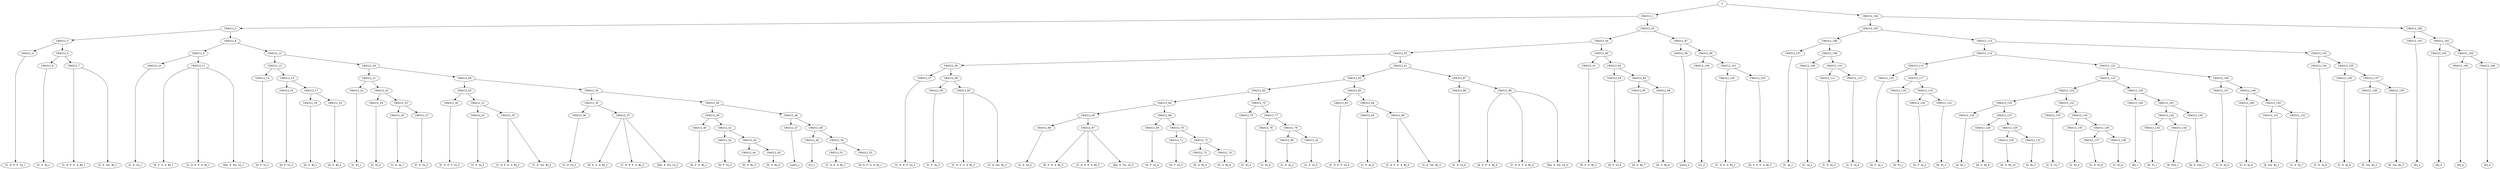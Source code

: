 digraph sample{
"S" -> "C84312_1";
"C84312_1" -> "C84312_2";
"C84312_2" -> "C84312_3";
"C84312_3" -> "C84312_4";
"C84312_4" -> "[C  D  E  F  G]_1";
"C84312_3" -> "C84312_5";
"C84312_5" -> "C84312_6";
"C84312_6" -> "[C  F  A]_1";
"C84312_5" -> "C84312_7";
"C84312_7" -> "[C  D  F  G  A  B]_1";
"C84312_7" -> "[C  E  Gis  B]_1";
"C84312_2" -> "C84312_8";
"C84312_8" -> "C84312_9";
"C84312_9" -> "C84312_10";
"C84312_10" -> "[C  E  G]_1";
"C84312_9" -> "C84312_11";
"C84312_11" -> "[E  F  G  A  B]_1";
"C84312_11" -> "[C  D  E  F  A  B]_1";
"C84312_11" -> "[Dis  E  Fis  G]_1";
"C84312_8" -> "C84312_12";
"C84312_12" -> "C84312_13";
"C84312_13" -> "C84312_14";
"C84312_14" -> "[D  F  G]_1";
"C84312_13" -> "C84312_15";
"C84312_15" -> "C84312_16";
"C84312_16" -> "[D  F  G]_2";
"C84312_15" -> "C84312_17";
"C84312_17" -> "C84312_18";
"C84312_18" -> "[D  G  B]_1";
"C84312_17" -> "C84312_19";
"C84312_19" -> "[D  G  B]_2";
"C84312_12" -> "C84312_20";
"C84312_20" -> "C84312_21";
"C84312_21" -> "C84312_22";
"C84312_22" -> "[C  E]_1";
"C84312_21" -> "C84312_23";
"C84312_23" -> "C84312_24";
"C84312_24" -> "[C  E]_2";
"C84312_23" -> "C84312_25";
"C84312_25" -> "C84312_26";
"C84312_26" -> "[C  E  A]_1";
"C84312_25" -> "C84312_27";
"C84312_27" -> "[C  E  G]_2";
"C84312_20" -> "C84312_28";
"C84312_28" -> "C84312_29";
"C84312_29" -> "C84312_30";
"C84312_30" -> "[C  D  E  F  G]_2";
"C84312_29" -> "C84312_31";
"C84312_31" -> "C84312_32";
"C84312_32" -> "[C  F  A]_2";
"C84312_31" -> "C84312_33";
"C84312_33" -> "[C  D  F  G  A  B]_2";
"C84312_33" -> "[C  E  Gis  B]_2";
"C84312_28" -> "C84312_34";
"C84312_34" -> "C84312_35";
"C84312_35" -> "C84312_36";
"C84312_36" -> "[C  E  G]_3";
"C84312_35" -> "C84312_37";
"C84312_37" -> "[E  F  G  A  B]_2";
"C84312_37" -> "[C  D  E  F  A  B]_2";
"C84312_37" -> "[Dis  E  Fis  G]_2";
"C84312_34" -> "C84312_38";
"C84312_38" -> "C84312_39";
"C84312_39" -> "C84312_40";
"C84312_40" -> "[D  F  G  B]_1";
"C84312_39" -> "C84312_41";
"C84312_41" -> "C84312_42";
"C84312_42" -> "[D  F  G]_3";
"C84312_41" -> "C84312_43";
"C84312_43" -> "C84312_44";
"C84312_44" -> "[D  G  B]_3";
"C84312_43" -> "C84312_45";
"C84312_45" -> "[D  G  B]_4";
"C84312_38" -> "C84312_46";
"C84312_46" -> "C84312_47";
"C84312_47" -> "[rest]_1";
"C84312_46" -> "C84312_48";
"C84312_48" -> "C84312_49";
"C84312_49" -> "[C]_1";
"C84312_48" -> "C84312_50";
"C84312_50" -> "C84312_51";
"C84312_51" -> "[C  D  E  A  B]_1";
"C84312_50" -> "C84312_52";
"C84312_52" -> "[D  E  F  G  A  B]_1";
"C84312_1" -> "C84312_53";
"C84312_53" -> "C84312_54";
"C84312_54" -> "C84312_55";
"C84312_55" -> "C84312_56";
"C84312_56" -> "C84312_57";
"C84312_57" -> "[C  D  E  F  G]_3";
"C84312_56" -> "C84312_58";
"C84312_58" -> "C84312_59";
"C84312_59" -> "[C  F  A]_3";
"C84312_58" -> "C84312_60";
"C84312_60" -> "[C  D  F  G  A  B]_3";
"C84312_60" -> "[C  E  Gis  B]_3";
"C84312_55" -> "C84312_61";
"C84312_61" -> "C84312_62";
"C84312_62" -> "C84312_63";
"C84312_63" -> "C84312_64";
"C84312_64" -> "C84312_65";
"C84312_65" -> "C84312_66";
"C84312_66" -> "[C  E  G]_4";
"C84312_65" -> "C84312_67";
"C84312_67" -> "[E  F  G  A  B]_3";
"C84312_67" -> "[C  D  E  F  A  B]_3";
"C84312_67" -> "[Dis  E  Fis  G]_3";
"C84312_64" -> "C84312_68";
"C84312_68" -> "C84312_69";
"C84312_69" -> "[D  F  G]_4";
"C84312_68" -> "C84312_70";
"C84312_70" -> "C84312_71";
"C84312_71" -> "[D  F  G]_5";
"C84312_70" -> "C84312_72";
"C84312_72" -> "C84312_73";
"C84312_73" -> "[D  G  B]_5";
"C84312_72" -> "C84312_74";
"C84312_74" -> "[D  G  B]_6";
"C84312_63" -> "C84312_75";
"C84312_75" -> "C84312_76";
"C84312_76" -> "[C  E]_3";
"C84312_75" -> "C84312_77";
"C84312_77" -> "C84312_78";
"C84312_78" -> "[C  E]_4";
"C84312_77" -> "C84312_79";
"C84312_79" -> "C84312_80";
"C84312_80" -> "[C  E  A]_2";
"C84312_79" -> "C84312_81";
"C84312_81" -> "[C  E  G]_5";
"C84312_62" -> "C84312_82";
"C84312_82" -> "C84312_83";
"C84312_83" -> "[C  D  E  F  G]_4";
"C84312_82" -> "C84312_84";
"C84312_84" -> "C84312_85";
"C84312_85" -> "[C  F  A]_4";
"C84312_84" -> "C84312_86";
"C84312_86" -> "[C  D  F  G  A  B]_4";
"C84312_86" -> "[C  E  Gis  B]_4";
"C84312_61" -> "C84312_87";
"C84312_87" -> "C84312_88";
"C84312_88" -> "[C  E  G]_6";
"C84312_87" -> "C84312_89";
"C84312_89" -> "[E  F  G  A  B]_4";
"C84312_89" -> "[C  D  E  F  A  B]_4";
"C84312_89" -> "[Dis  E  Fis  G]_4";
"C84312_54" -> "C84312_90";
"C84312_90" -> "C84312_91";
"C84312_91" -> "[D  F  G  B]_2";
"C84312_90" -> "C84312_92";
"C84312_92" -> "C84312_93";
"C84312_93" -> "[D  F  G]_6";
"C84312_92" -> "C84312_94";
"C84312_94" -> "C84312_95";
"C84312_95" -> "[D  G  B]_7";
"C84312_94" -> "C84312_96";
"C84312_96" -> "[D  G  B]_8";
"C84312_53" -> "C84312_97";
"C84312_97" -> "C84312_98";
"C84312_98" -> "[rest]_2";
"C84312_97" -> "C84312_99";
"C84312_99" -> "C84312_100";
"C84312_100" -> "[C]_2";
"C84312_99" -> "C84312_101";
"C84312_101" -> "C84312_102";
"C84312_102" -> "[C  D  E  A  B]_2";
"C84312_101" -> "C84312_103";
"C84312_103" -> "[D  E  F  G  A  B]_2";
"S" -> "C84312_104";
"C84312_104" -> "C84312_105";
"C84312_105" -> "C84312_106";
"C84312_106" -> "C84312_107";
"C84312_107" -> "[C  A]_1";
"C84312_106" -> "C84312_108";
"C84312_108" -> "C84312_109";
"C84312_109" -> "[C  A]_2";
"C84312_108" -> "C84312_110";
"C84312_110" -> "C84312_111";
"C84312_111" -> "[C  E  A]_3";
"C84312_110" -> "C84312_112";
"C84312_112" -> "[C  E  A]_4";
"C84312_105" -> "C84312_113";
"C84312_113" -> "C84312_114";
"C84312_114" -> "C84312_115";
"C84312_115" -> "C84312_116";
"C84312_116" -> "[D  F  A]_1";
"C84312_115" -> "C84312_117";
"C84312_117" -> "C84312_118";
"C84312_118" -> "[D  F]_1";
"C84312_117" -> "C84312_119";
"C84312_119" -> "C84312_120";
"C84312_120" -> "[D  F  A]_2";
"C84312_119" -> "C84312_121";
"C84312_121" -> "[D  F]_2";
"C84312_114" -> "C84312_122";
"C84312_122" -> "C84312_123";
"C84312_123" -> "C84312_124";
"C84312_124" -> "C84312_125";
"C84312_125" -> "C84312_126";
"C84312_126" -> "[G  B]_1";
"C84312_125" -> "C84312_127";
"C84312_127" -> "C84312_128";
"C84312_128" -> "[D  G  B]_9";
"C84312_127" -> "C84312_129";
"C84312_129" -> "C84312_130";
"C84312_130" -> "[D  G  B]_10";
"C84312_129" -> "C84312_131";
"C84312_131" -> "[G  B]_2";
"C84312_124" -> "C84312_132";
"C84312_132" -> "C84312_133";
"C84312_133" -> "[C  E  G]_7";
"C84312_132" -> "C84312_134";
"C84312_134" -> "C84312_135";
"C84312_135" -> "[C  E]_5";
"C84312_134" -> "C84312_136";
"C84312_136" -> "C84312_137";
"C84312_137" -> "[C  E  G]_8";
"C84312_136" -> "C84312_138";
"C84312_138" -> "[C  E]_6";
"C84312_123" -> "C84312_139";
"C84312_139" -> "C84312_140";
"C84312_140" -> "[E]_1";
"C84312_139" -> "C84312_141";
"C84312_141" -> "C84312_142";
"C84312_142" -> "C84312_143";
"C84312_143" -> "[E  F]_1";
"C84312_142" -> "C84312_144";
"C84312_144" -> "[E  Fis]_1";
"C84312_141" -> "C84312_145";
"C84312_145" -> "[D  E  Gis]_1";
"C84312_122" -> "C84312_146";
"C84312_146" -> "C84312_147";
"C84312_147" -> "[C  E  A]_5";
"C84312_146" -> "C84312_148";
"C84312_148" -> "C84312_149";
"C84312_149" -> "[C  E  A]_6";
"C84312_148" -> "C84312_150";
"C84312_150" -> "C84312_151";
"C84312_151" -> "[E  Gis  B]_1";
"C84312_150" -> "C84312_152";
"C84312_152" -> "[C  E  A]_7";
"C84312_113" -> "C84312_153";
"C84312_153" -> "C84312_154";
"C84312_154" -> "[C  E  A]_8";
"C84312_153" -> "C84312_155";
"C84312_155" -> "C84312_156";
"C84312_156" -> "[C  E  A]_9";
"C84312_155" -> "C84312_157";
"C84312_157" -> "C84312_158";
"C84312_158" -> "[E  Gis  B]_2";
"C84312_157" -> "C84312_159";
"C84312_159" -> "[E  Gis  B]_3";
"C84312_104" -> "C84312_160";
"C84312_160" -> "C84312_161";
"C84312_161" -> "[E]_2";
"C84312_160" -> "C84312_162";
"C84312_162" -> "C84312_163";
"C84312_163" -> "[E]_3";
"C84312_162" -> "C84312_164";
"C84312_164" -> "C84312_165";
"C84312_165" -> "[E]_4";
"C84312_164" -> "C84312_166";
"C84312_166" -> "[E]_5";

{rank = min; "S";}
{rank = same; "C84312_1"; "C84312_104";}
{rank = same; "C84312_2"; "C84312_53"; "C84312_105"; "C84312_160";}
{rank = same; "C84312_3"; "C84312_8"; "C84312_54"; "C84312_97"; "C84312_106"; "C84312_113"; "C84312_161"; "C84312_162";}
{rank = same; "C84312_4"; "C84312_5"; "C84312_9"; "C84312_12"; "C84312_55"; "C84312_90"; "C84312_98"; "C84312_99"; "C84312_107"; "C84312_108"; "C84312_114"; "C84312_153"; "C84312_163"; "C84312_164";}
{rank = same; "C84312_6"; "C84312_7"; "C84312_10"; "C84312_11"; "C84312_13"; "C84312_20"; "C84312_56"; "C84312_61"; "C84312_91"; "C84312_92"; "C84312_100"; "C84312_101"; "C84312_109"; "C84312_110"; "C84312_115"; "C84312_122"; "C84312_154"; "C84312_155"; "C84312_165"; "C84312_166";}
{rank = same; "C84312_14"; "C84312_15"; "C84312_21"; "C84312_28"; "C84312_57"; "C84312_58"; "C84312_62"; "C84312_87"; "C84312_93"; "C84312_94"; "C84312_102"; "C84312_103"; "C84312_111"; "C84312_112"; "C84312_116"; "C84312_117"; "C84312_123"; "C84312_146"; "C84312_156"; "C84312_157";}
{rank = same; "C84312_16"; "C84312_17"; "C84312_22"; "C84312_23"; "C84312_29"; "C84312_34"; "C84312_59"; "C84312_60"; "C84312_63"; "C84312_82"; "C84312_88"; "C84312_89"; "C84312_95"; "C84312_96"; "C84312_118"; "C84312_119"; "C84312_124"; "C84312_139"; "C84312_147"; "C84312_148"; "C84312_158"; "C84312_159";}
{rank = same; "C84312_18"; "C84312_19"; "C84312_24"; "C84312_25"; "C84312_30"; "C84312_31"; "C84312_35"; "C84312_38"; "C84312_64"; "C84312_75"; "C84312_83"; "C84312_84"; "C84312_120"; "C84312_121"; "C84312_125"; "C84312_132"; "C84312_140"; "C84312_141"; "C84312_149"; "C84312_150";}
{rank = same; "C84312_26"; "C84312_27"; "C84312_32"; "C84312_33"; "C84312_36"; "C84312_37"; "C84312_39"; "C84312_46"; "C84312_65"; "C84312_68"; "C84312_76"; "C84312_77"; "C84312_85"; "C84312_86"; "C84312_126"; "C84312_127"; "C84312_133"; "C84312_134"; "C84312_142"; "C84312_145"; "C84312_151"; "C84312_152";}
{rank = same; "C84312_40"; "C84312_41"; "C84312_47"; "C84312_48"; "C84312_66"; "C84312_67"; "C84312_69"; "C84312_70"; "C84312_78"; "C84312_79"; "C84312_128"; "C84312_129"; "C84312_135"; "C84312_136"; "C84312_143"; "C84312_144";}
{rank = same; "C84312_42"; "C84312_43"; "C84312_49"; "C84312_50"; "C84312_71"; "C84312_72"; "C84312_80"; "C84312_81"; "C84312_130"; "C84312_131"; "C84312_137"; "C84312_138";}
{rank = same; "C84312_44"; "C84312_45"; "C84312_51"; "C84312_52"; "C84312_73"; "C84312_74";}
{rank = same; "[C  A]_1"; "[C  A]_2"; "[C  D  E  A  B]_1"; "[C  D  E  A  B]_2"; "[C  D  E  F  A  B]_1"; "[C  D  E  F  A  B]_2"; "[C  D  E  F  A  B]_3"; "[C  D  E  F  A  B]_4"; "[C  D  E  F  G]_1"; "[C  D  E  F  G]_2"; "[C  D  E  F  G]_3"; "[C  D  E  F  G]_4"; "[C  D  F  G  A  B]_1"; "[C  D  F  G  A  B]_2"; "[C  D  F  G  A  B]_3"; "[C  D  F  G  A  B]_4"; "[C  E  A]_1"; "[C  E  A]_2"; "[C  E  A]_3"; "[C  E  A]_4"; "[C  E  A]_5"; "[C  E  A]_6"; "[C  E  A]_7"; "[C  E  A]_8"; "[C  E  A]_9"; "[C  E  G]_1"; "[C  E  G]_2"; "[C  E  G]_3"; "[C  E  G]_4"; "[C  E  G]_5"; "[C  E  G]_6"; "[C  E  G]_7"; "[C  E  G]_8"; "[C  E  Gis  B]_1"; "[C  E  Gis  B]_2"; "[C  E  Gis  B]_3"; "[C  E  Gis  B]_4"; "[C  E]_1"; "[C  E]_2"; "[C  E]_3"; "[C  E]_4"; "[C  E]_5"; "[C  E]_6"; "[C  F  A]_1"; "[C  F  A]_2"; "[C  F  A]_3"; "[C  F  A]_4"; "[C]_1"; "[C]_2"; "[D  E  F  G  A  B]_1"; "[D  E  F  G  A  B]_2"; "[D  E  Gis]_1"; "[D  F  A]_1"; "[D  F  A]_2"; "[D  F  G  B]_1"; "[D  F  G  B]_2"; "[D  F  G]_1"; "[D  F  G]_2"; "[D  F  G]_3"; "[D  F  G]_4"; "[D  F  G]_5"; "[D  F  G]_6"; "[D  F]_1"; "[D  F]_2"; "[D  G  B]_1"; "[D  G  B]_2"; "[D  G  B]_3"; "[D  G  B]_4"; "[D  G  B]_5"; "[D  G  B]_6"; "[D  G  B]_7"; "[D  G  B]_8"; "[D  G  B]_9"; "[D  G  B]_10"; "[Dis  E  Fis  G]_1"; "[Dis  E  Fis  G]_2"; "[Dis  E  Fis  G]_3"; "[Dis  E  Fis  G]_4"; "[E  F  G  A  B]_1"; "[E  F  G  A  B]_2"; "[E  F  G  A  B]_3"; "[E  F  G  A  B]_4"; "[E  F]_1"; "[E  Fis]_1"; "[E  Gis  B]_1"; "[E  Gis  B]_2"; "[E  Gis  B]_3"; "[E]_1"; "[E]_2"; "[E]_3"; "[E]_4"; "[E]_5"; "[G  B]_1"; "[G  B]_2"; "[rest]_1"; "[rest]_2";}
}